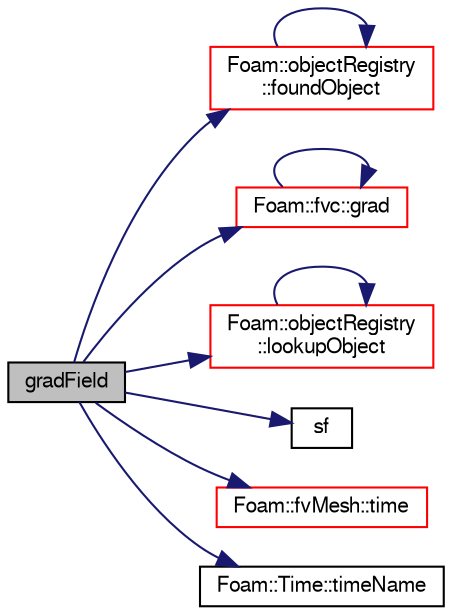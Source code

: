 digraph "gradField"
{
  bgcolor="transparent";
  edge [fontname="FreeSans",fontsize="10",labelfontname="FreeSans",labelfontsize="10"];
  node [fontname="FreeSans",fontsize="10",shape=record];
  rankdir="LR";
  Node706 [label="gradField",height=0.2,width=0.4,color="black", fillcolor="grey75", style="filled", fontcolor="black"];
  Node706 -> Node707 [color="midnightblue",fontsize="10",style="solid",fontname="FreeSans"];
  Node707 [label="Foam::objectRegistry\l::foundObject",height=0.2,width=0.4,color="red",URL="$a26326.html#afb1fd730975d12fa5bcd4252fbf2b92c",tooltip="Is the named Type found? "];
  Node707 -> Node707 [color="midnightblue",fontsize="10",style="solid",fontname="FreeSans"];
  Node706 -> Node718 [color="midnightblue",fontsize="10",style="solid",fontname="FreeSans"];
  Node718 [label="Foam::fvc::grad",height=0.2,width=0.4,color="red",URL="$a21134.html#a7c00ec90ecc15ed3005255e42c52827a"];
  Node718 -> Node718 [color="midnightblue",fontsize="10",style="solid",fontname="FreeSans"];
  Node706 -> Node720 [color="midnightblue",fontsize="10",style="solid",fontname="FreeSans"];
  Node720 [label="Foam::objectRegistry\l::lookupObject",height=0.2,width=0.4,color="red",URL="$a26326.html#a8b49296f8410366342c524250612c2aa",tooltip="Lookup and return the object of the given Type. "];
  Node720 -> Node720 [color="midnightblue",fontsize="10",style="solid",fontname="FreeSans"];
  Node706 -> Node764 [color="midnightblue",fontsize="10",style="solid",fontname="FreeSans"];
  Node764 [label="sf",height=0.2,width=0.4,color="black",URL="$a19016.html#ab318caaec810447a252e6134c88a7a77"];
  Node706 -> Node765 [color="midnightblue",fontsize="10",style="solid",fontname="FreeSans"];
  Node765 [label="Foam::fvMesh::time",height=0.2,width=0.4,color="red",URL="$a22766.html#a0d94096809fe3376b29a2a29ca11bb18",tooltip="Return the top-level database. "];
  Node706 -> Node767 [color="midnightblue",fontsize="10",style="solid",fontname="FreeSans"];
  Node767 [label="Foam::Time::timeName",height=0.2,width=0.4,color="black",URL="$a26350.html#ad9d86fef6eca18797c786726cf925179",tooltip="Return time name of given scalar time. "];
}
